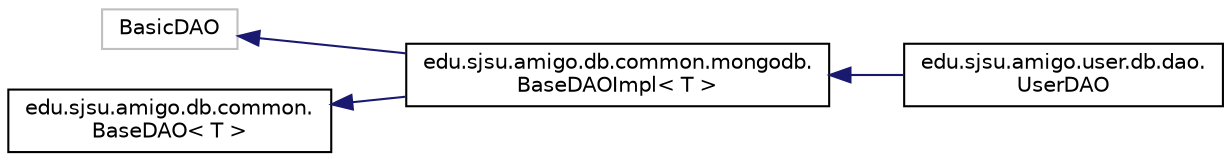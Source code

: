 digraph "Graphical Class Hierarchy"
{
  edge [fontname="Helvetica",fontsize="10",labelfontname="Helvetica",labelfontsize="10"];
  node [fontname="Helvetica",fontsize="10",shape=record];
  rankdir="LR";
  Node73 [label="BasicDAO",height=0.2,width=0.4,color="grey75", fillcolor="white", style="filled"];
  Node73 -> Node1 [dir="back",color="midnightblue",fontsize="10",style="solid",fontname="Helvetica"];
  Node1 [label="edu.sjsu.amigo.db.common.mongodb.\lBaseDAOImpl\< T \>",height=0.2,width=0.4,color="black", fillcolor="white", style="filled",URL="$classedu_1_1sjsu_1_1amigo_1_1db_1_1common_1_1mongodb_1_1_base_d_a_o_impl.html"];
  Node1 -> Node2 [dir="back",color="midnightblue",fontsize="10",style="solid",fontname="Helvetica"];
  Node2 [label="edu.sjsu.amigo.user.db.dao.\lUserDAO",height=0.2,width=0.4,color="black", fillcolor="white", style="filled",URL="$classedu_1_1sjsu_1_1amigo_1_1user_1_1db_1_1dao_1_1_user_d_a_o.html"];
  Node0 [label="edu.sjsu.amigo.db.common.\lBaseDAO\< T \>",height=0.2,width=0.4,color="black", fillcolor="white", style="filled",URL="$interfaceedu_1_1sjsu_1_1amigo_1_1db_1_1common_1_1_base_d_a_o.html"];
  Node0 -> Node1 [dir="back",color="midnightblue",fontsize="10",style="solid",fontname="Helvetica"];
}
